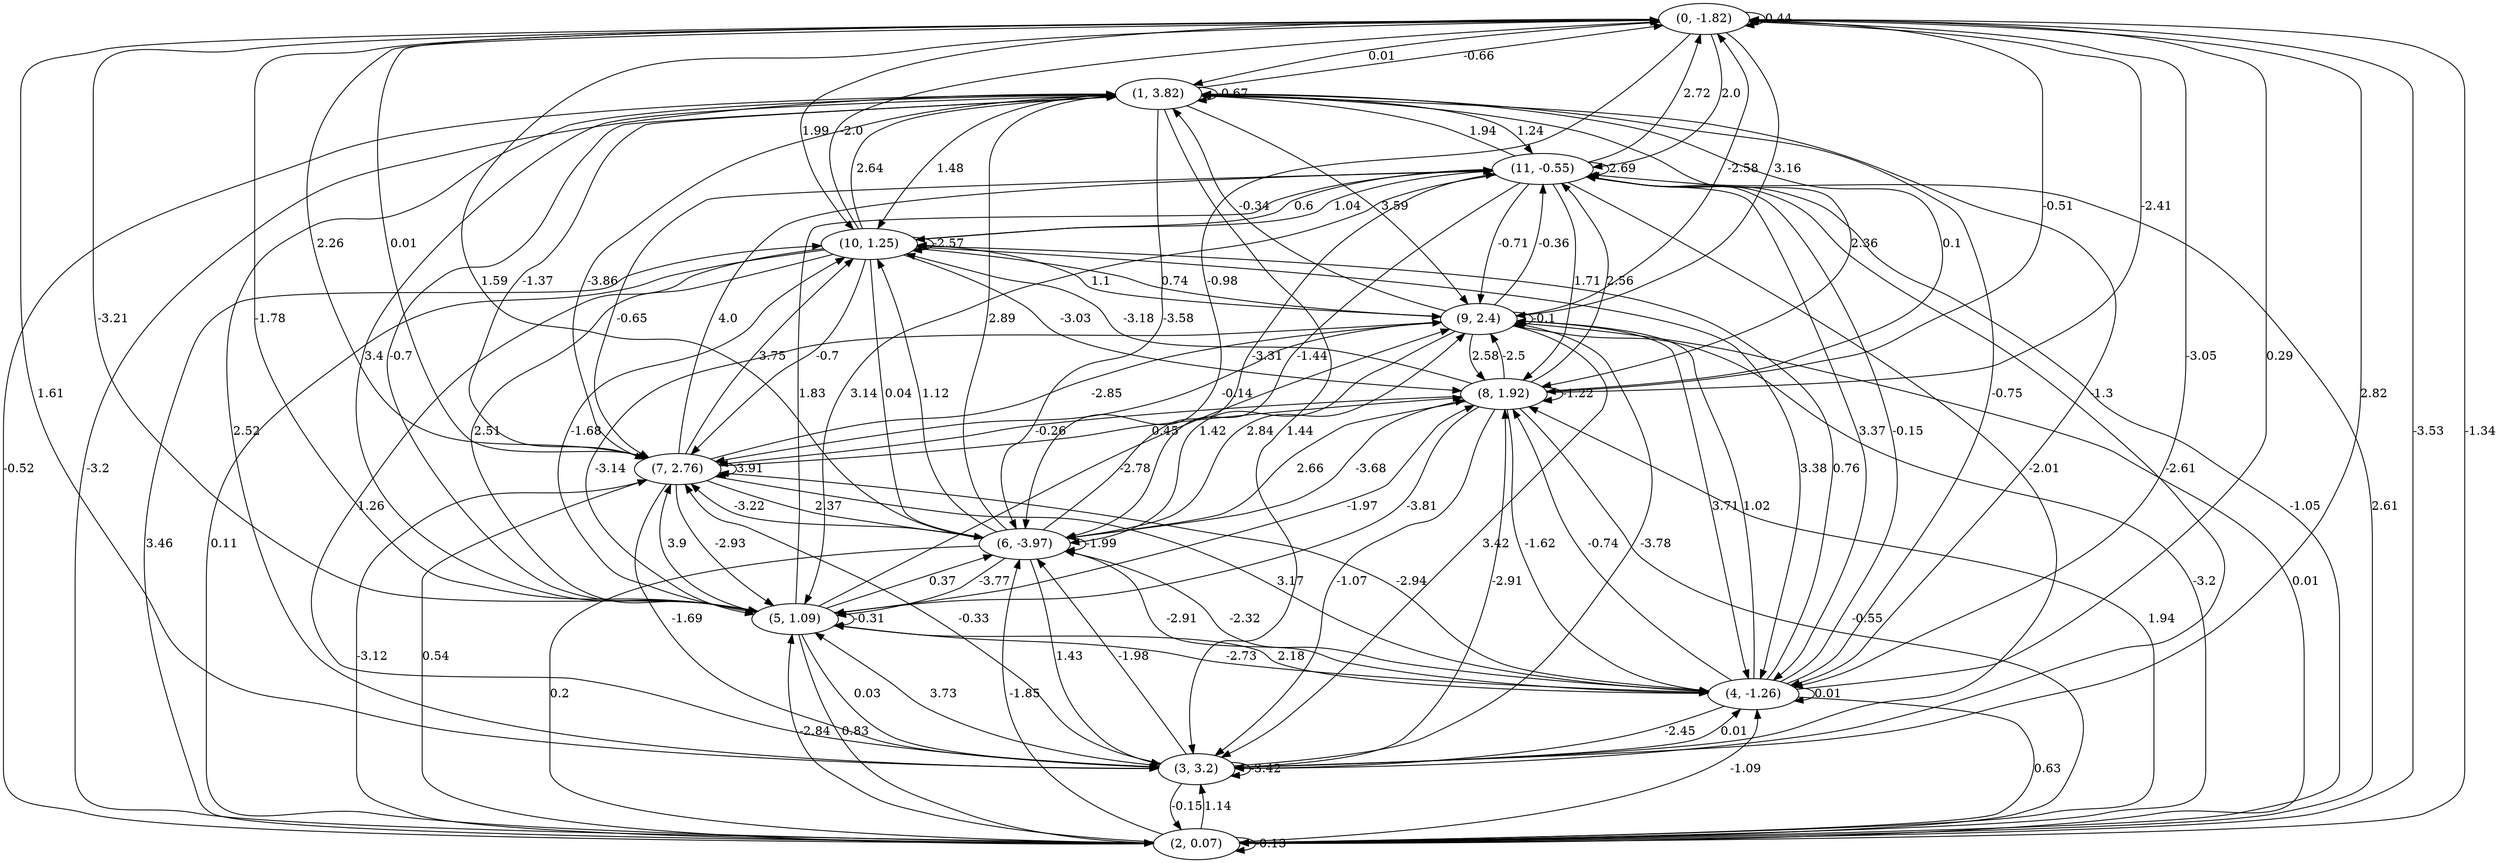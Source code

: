 digraph {
    0 [ label = "(0, -1.82)" ]
    1 [ label = "(1, 3.82)" ]
    2 [ label = "(2, 0.07)" ]
    3 [ label = "(3, 3.2)" ]
    4 [ label = "(4, -1.26)" ]
    5 [ label = "(5, 1.09)" ]
    6 [ label = "(6, -3.97)" ]
    7 [ label = "(7, 2.76)" ]
    8 [ label = "(8, 1.92)" ]
    9 [ label = "(9, 2.4)" ]
    10 [ label = "(10, 1.25)" ]
    11 [ label = "(11, -0.55)" ]
    0 -> 0 [ label = "0.44" ]
    1 -> 1 [ label = "-0.67" ]
    2 -> 2 [ label = "-0.13" ]
    3 -> 3 [ label = "-3.42" ]
    4 -> 4 [ label = "0.01" ]
    5 -> 5 [ label = "-0.31" ]
    6 -> 6 [ label = "-1.99" ]
    7 -> 7 [ label = "3.91" ]
    8 -> 8 [ label = "-1.22" ]
    9 -> 9 [ label = "-0.1" ]
    10 -> 10 [ label = "-2.57" ]
    11 -> 11 [ label = "2.69" ]
    1 -> 0 [ label = "-0.66" ]
    2 -> 0 [ label = "-1.34" ]
    3 -> 0 [ label = "2.82" ]
    4 -> 0 [ label = "0.29" ]
    5 -> 0 [ label = "-3.21" ]
    6 -> 0 [ label = "1.59" ]
    7 -> 0 [ label = "0.01" ]
    8 -> 0 [ label = "-2.41" ]
    9 -> 0 [ label = "-2.58" ]
    10 -> 0 [ label = "-2.0" ]
    11 -> 0 [ label = "2.72" ]
    0 -> 1 [ label = "0.01" ]
    2 -> 1 [ label = "-3.2" ]
    3 -> 1 [ label = "2.52" ]
    4 -> 1 [ label = "-0.75" ]
    5 -> 1 [ label = "-0.7" ]
    6 -> 1 [ label = "2.89" ]
    7 -> 1 [ label = "-1.37" ]
    8 -> 1 [ label = "0.1" ]
    9 -> 1 [ label = "-0.34" ]
    10 -> 1 [ label = "2.64" ]
    11 -> 1 [ label = "1.94" ]
    0 -> 2 [ label = "-3.53" ]
    1 -> 2 [ label = "-0.52" ]
    3 -> 2 [ label = "-0.15" ]
    4 -> 2 [ label = "0.63" ]
    5 -> 2 [ label = "0.83" ]
    6 -> 2 [ label = "0.2" ]
    7 -> 2 [ label = "-3.12" ]
    8 -> 2 [ label = "-0.55" ]
    9 -> 2 [ label = "-3.2" ]
    10 -> 2 [ label = "0.11" ]
    11 -> 2 [ label = "-1.05" ]
    0 -> 3 [ label = "1.61" ]
    1 -> 3 [ label = "1.44" ]
    2 -> 3 [ label = "1.14" ]
    4 -> 3 [ label = "-2.45" ]
    5 -> 3 [ label = "0.03" ]
    6 -> 3 [ label = "1.43" ]
    7 -> 3 [ label = "-1.69" ]
    8 -> 3 [ label = "-1.07" ]
    9 -> 3 [ label = "3.42" ]
    10 -> 3 [ label = "1.26" ]
    11 -> 3 [ label = "-2.01" ]
    0 -> 4 [ label = "-3.05" ]
    1 -> 4 [ label = "-1.3" ]
    2 -> 4 [ label = "-1.09" ]
    3 -> 4 [ label = "0.01" ]
    5 -> 4 [ label = "-2.73" ]
    6 -> 4 [ label = "-2.91" ]
    7 -> 4 [ label = "3.17" ]
    8 -> 4 [ label = "-1.62" ]
    9 -> 4 [ label = "3.71" ]
    10 -> 4 [ label = "3.38" ]
    11 -> 4 [ label = "3.37" ]
    0 -> 5 [ label = "-1.78" ]
    1 -> 5 [ label = "3.4" ]
    2 -> 5 [ label = "-2.84" ]
    3 -> 5 [ label = "3.73" ]
    4 -> 5 [ label = "2.18" ]
    6 -> 5 [ label = "-3.77" ]
    7 -> 5 [ label = "-2.93" ]
    8 -> 5 [ label = "-3.81" ]
    9 -> 5 [ label = "-3.14" ]
    10 -> 5 [ label = "2.51" ]
    11 -> 5 [ label = "3.14" ]
    0 -> 6 [ label = "-0.98" ]
    1 -> 6 [ label = "-3.58" ]
    2 -> 6 [ label = "-1.85" ]
    3 -> 6 [ label = "-1.98" ]
    4 -> 6 [ label = "-2.32" ]
    5 -> 6 [ label = "0.37" ]
    7 -> 6 [ label = "2.37" ]
    8 -> 6 [ label = "2.66" ]
    9 -> 6 [ label = "1.42" ]
    10 -> 6 [ label = "0.04" ]
    11 -> 6 [ label = "-1.44" ]
    0 -> 7 [ label = "2.26" ]
    1 -> 7 [ label = "-3.86" ]
    2 -> 7 [ label = "0.54" ]
    3 -> 7 [ label = "-0.33" ]
    4 -> 7 [ label = "-2.94" ]
    5 -> 7 [ label = "3.9" ]
    6 -> 7 [ label = "-3.22" ]
    8 -> 7 [ label = "-0.26" ]
    9 -> 7 [ label = "-0.14" ]
    10 -> 7 [ label = "-0.7" ]
    11 -> 7 [ label = "-0.65" ]
    0 -> 8 [ label = "-0.51" ]
    1 -> 8 [ label = "2.36" ]
    2 -> 8 [ label = "1.94" ]
    3 -> 8 [ label = "-2.91" ]
    4 -> 8 [ label = "-0.74" ]
    5 -> 8 [ label = "-1.97" ]
    6 -> 8 [ label = "-3.68" ]
    7 -> 8 [ label = "0.45" ]
    9 -> 8 [ label = "2.58" ]
    10 -> 8 [ label = "-3.03" ]
    11 -> 8 [ label = "1.71" ]
    0 -> 9 [ label = "3.16" ]
    1 -> 9 [ label = "3.59" ]
    2 -> 9 [ label = "0.01" ]
    3 -> 9 [ label = "-3.78" ]
    4 -> 9 [ label = "1.02" ]
    5 -> 9 [ label = "-2.78" ]
    6 -> 9 [ label = "2.84" ]
    7 -> 9 [ label = "-2.85" ]
    8 -> 9 [ label = "-2.5" ]
    10 -> 9 [ label = "0.74" ]
    11 -> 9 [ label = "-0.71" ]
    0 -> 10 [ label = "1.99" ]
    1 -> 10 [ label = "1.48" ]
    2 -> 10 [ label = "3.46" ]
    4 -> 10 [ label = "0.76" ]
    5 -> 10 [ label = "-1.68" ]
    6 -> 10 [ label = "1.12" ]
    7 -> 10 [ label = "3.75" ]
    8 -> 10 [ label = "-3.18" ]
    9 -> 10 [ label = "1.1" ]
    11 -> 10 [ label = "0.6" ]
    0 -> 11 [ label = "2.0" ]
    1 -> 11 [ label = "1.24" ]
    2 -> 11 [ label = "2.61" ]
    3 -> 11 [ label = "-2.61" ]
    4 -> 11 [ label = "-0.15" ]
    5 -> 11 [ label = "1.83" ]
    6 -> 11 [ label = "-3.31" ]
    7 -> 11 [ label = "4.0" ]
    8 -> 11 [ label = "2.56" ]
    9 -> 11 [ label = "-0.36" ]
    10 -> 11 [ label = "1.04" ]
}

